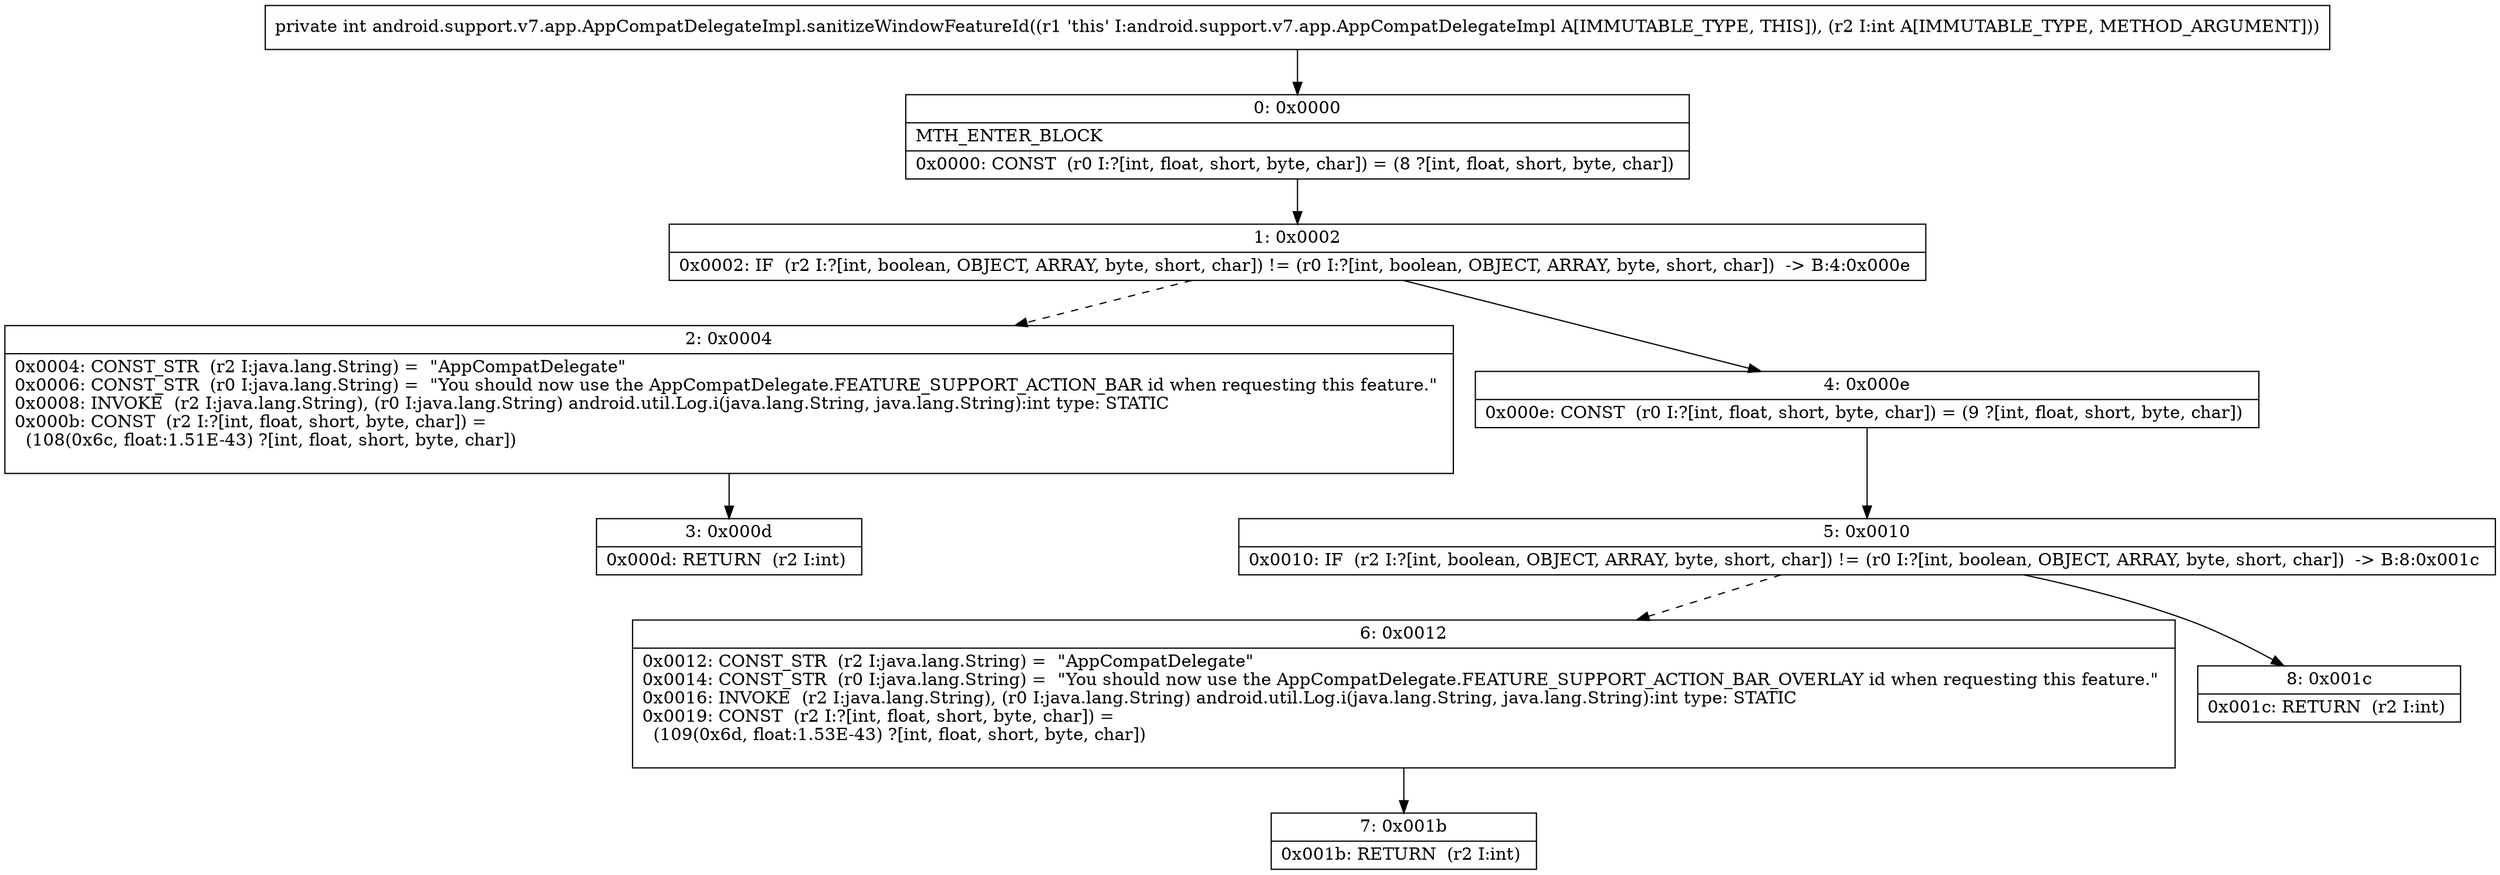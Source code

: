 digraph "CFG forandroid.support.v7.app.AppCompatDelegateImpl.sanitizeWindowFeatureId(I)I" {
Node_0 [shape=record,label="{0\:\ 0x0000|MTH_ENTER_BLOCK\l|0x0000: CONST  (r0 I:?[int, float, short, byte, char]) = (8 ?[int, float, short, byte, char]) \l}"];
Node_1 [shape=record,label="{1\:\ 0x0002|0x0002: IF  (r2 I:?[int, boolean, OBJECT, ARRAY, byte, short, char]) != (r0 I:?[int, boolean, OBJECT, ARRAY, byte, short, char])  \-\> B:4:0x000e \l}"];
Node_2 [shape=record,label="{2\:\ 0x0004|0x0004: CONST_STR  (r2 I:java.lang.String) =  \"AppCompatDelegate\" \l0x0006: CONST_STR  (r0 I:java.lang.String) =  \"You should now use the AppCompatDelegate.FEATURE_SUPPORT_ACTION_BAR id when requesting this feature.\" \l0x0008: INVOKE  (r2 I:java.lang.String), (r0 I:java.lang.String) android.util.Log.i(java.lang.String, java.lang.String):int type: STATIC \l0x000b: CONST  (r2 I:?[int, float, short, byte, char]) = \l  (108(0x6c, float:1.51E\-43) ?[int, float, short, byte, char])\l \l}"];
Node_3 [shape=record,label="{3\:\ 0x000d|0x000d: RETURN  (r2 I:int) \l}"];
Node_4 [shape=record,label="{4\:\ 0x000e|0x000e: CONST  (r0 I:?[int, float, short, byte, char]) = (9 ?[int, float, short, byte, char]) \l}"];
Node_5 [shape=record,label="{5\:\ 0x0010|0x0010: IF  (r2 I:?[int, boolean, OBJECT, ARRAY, byte, short, char]) != (r0 I:?[int, boolean, OBJECT, ARRAY, byte, short, char])  \-\> B:8:0x001c \l}"];
Node_6 [shape=record,label="{6\:\ 0x0012|0x0012: CONST_STR  (r2 I:java.lang.String) =  \"AppCompatDelegate\" \l0x0014: CONST_STR  (r0 I:java.lang.String) =  \"You should now use the AppCompatDelegate.FEATURE_SUPPORT_ACTION_BAR_OVERLAY id when requesting this feature.\" \l0x0016: INVOKE  (r2 I:java.lang.String), (r0 I:java.lang.String) android.util.Log.i(java.lang.String, java.lang.String):int type: STATIC \l0x0019: CONST  (r2 I:?[int, float, short, byte, char]) = \l  (109(0x6d, float:1.53E\-43) ?[int, float, short, byte, char])\l \l}"];
Node_7 [shape=record,label="{7\:\ 0x001b|0x001b: RETURN  (r2 I:int) \l}"];
Node_8 [shape=record,label="{8\:\ 0x001c|0x001c: RETURN  (r2 I:int) \l}"];
MethodNode[shape=record,label="{private int android.support.v7.app.AppCompatDelegateImpl.sanitizeWindowFeatureId((r1 'this' I:android.support.v7.app.AppCompatDelegateImpl A[IMMUTABLE_TYPE, THIS]), (r2 I:int A[IMMUTABLE_TYPE, METHOD_ARGUMENT])) }"];
MethodNode -> Node_0;
Node_0 -> Node_1;
Node_1 -> Node_2[style=dashed];
Node_1 -> Node_4;
Node_2 -> Node_3;
Node_4 -> Node_5;
Node_5 -> Node_6[style=dashed];
Node_5 -> Node_8;
Node_6 -> Node_7;
}

